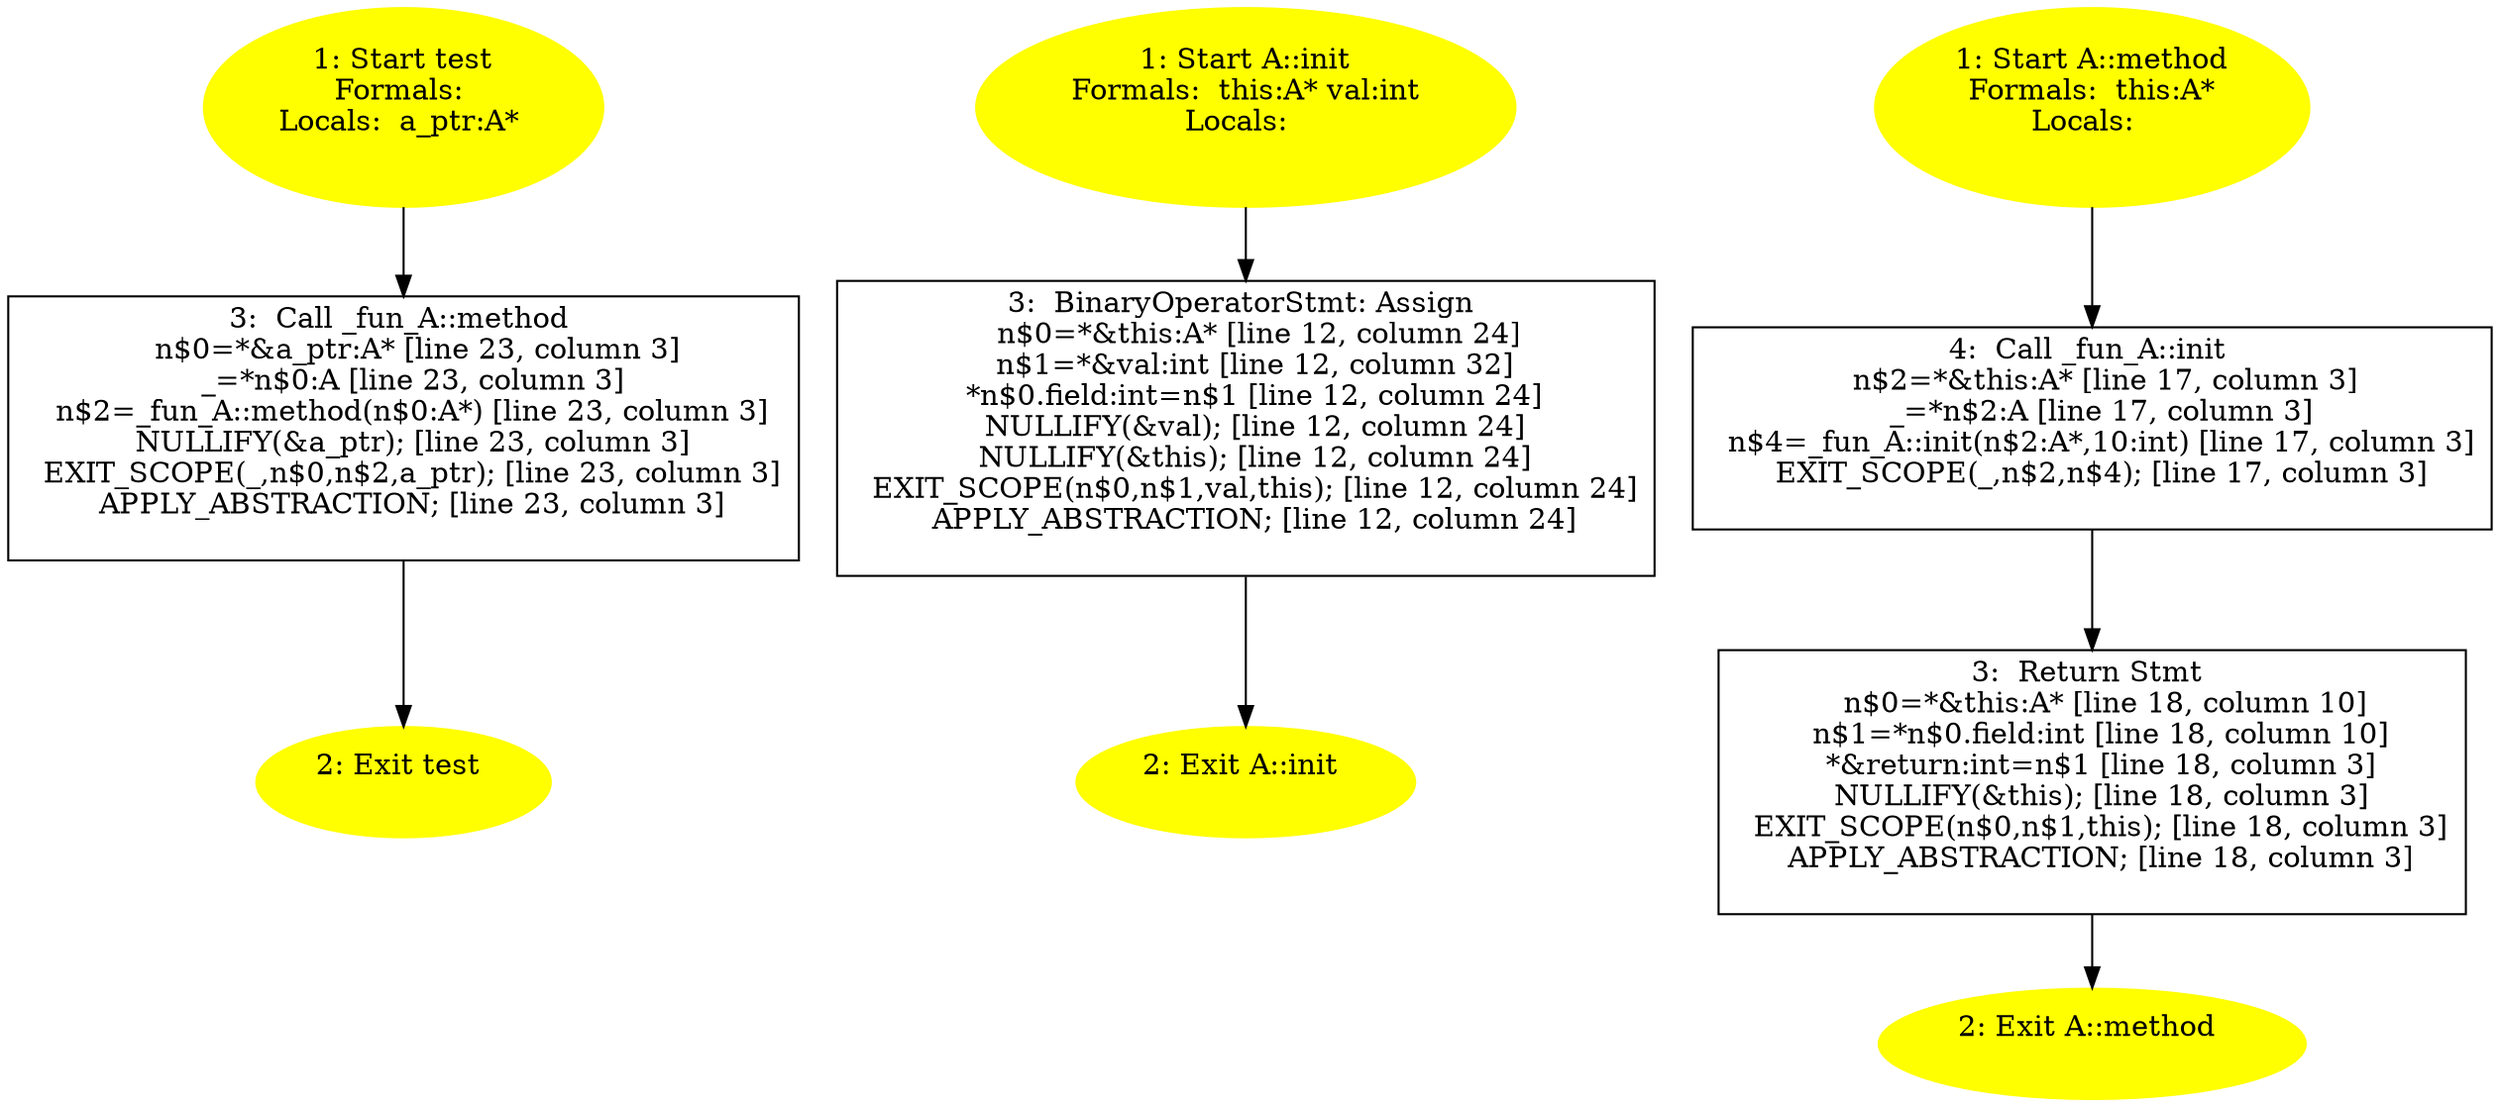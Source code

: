 /* @generated */
digraph cfg {
"test#18241244337164948030.afc14f193ad97442f67ac7183be789bc_1" [label="1: Start test\nFormals: \nLocals:  a_ptr:A* \n  " color=yellow style=filled]
	

	 "test#18241244337164948030.afc14f193ad97442f67ac7183be789bc_1" -> "test#18241244337164948030.afc14f193ad97442f67ac7183be789bc_3" ;
"test#18241244337164948030.afc14f193ad97442f67ac7183be789bc_2" [label="2: Exit test \n  " color=yellow style=filled]
	

"test#18241244337164948030.afc14f193ad97442f67ac7183be789bc_3" [label="3:  Call _fun_A::method \n   n$0=*&a_ptr:A* [line 23, column 3]\n  _=*n$0:A [line 23, column 3]\n  n$2=_fun_A::method(n$0:A*) [line 23, column 3]\n  NULLIFY(&a_ptr); [line 23, column 3]\n  EXIT_SCOPE(_,n$0,n$2,a_ptr); [line 23, column 3]\n  APPLY_ABSTRACTION; [line 23, column 3]\n " shape="box"]
	

	 "test#18241244337164948030.afc14f193ad97442f67ac7183be789bc_3" -> "test#18241244337164948030.afc14f193ad97442f67ac7183be789bc_2" ;
"init#A#(11888841587519675340).79bf6a1702f6a90708acc2d560532750_1" [label="1: Start A::init\nFormals:  this:A* val:int\nLocals:  \n  " color=yellow style=filled]
	

	 "init#A#(11888841587519675340).79bf6a1702f6a90708acc2d560532750_1" -> "init#A#(11888841587519675340).79bf6a1702f6a90708acc2d560532750_3" ;
"init#A#(11888841587519675340).79bf6a1702f6a90708acc2d560532750_2" [label="2: Exit A::init \n  " color=yellow style=filled]
	

"init#A#(11888841587519675340).79bf6a1702f6a90708acc2d560532750_3" [label="3:  BinaryOperatorStmt: Assign \n   n$0=*&this:A* [line 12, column 24]\n  n$1=*&val:int [line 12, column 32]\n  *n$0.field:int=n$1 [line 12, column 24]\n  NULLIFY(&val); [line 12, column 24]\n  NULLIFY(&this); [line 12, column 24]\n  EXIT_SCOPE(n$0,n$1,val,this); [line 12, column 24]\n  APPLY_ABSTRACTION; [line 12, column 24]\n " shape="box"]
	

	 "init#A#(11888841587519675340).79bf6a1702f6a90708acc2d560532750_3" -> "init#A#(11888841587519675340).79bf6a1702f6a90708acc2d560532750_2" ;
"method#A#(5340410962252776012).be8cb65bc6e38d687825fbc80265a66c_1" [label="1: Start A::method\nFormals:  this:A*\nLocals:  \n  " color=yellow style=filled]
	

	 "method#A#(5340410962252776012).be8cb65bc6e38d687825fbc80265a66c_1" -> "method#A#(5340410962252776012).be8cb65bc6e38d687825fbc80265a66c_4" ;
"method#A#(5340410962252776012).be8cb65bc6e38d687825fbc80265a66c_2" [label="2: Exit A::method \n  " color=yellow style=filled]
	

"method#A#(5340410962252776012).be8cb65bc6e38d687825fbc80265a66c_3" [label="3:  Return Stmt \n   n$0=*&this:A* [line 18, column 10]\n  n$1=*n$0.field:int [line 18, column 10]\n  *&return:int=n$1 [line 18, column 3]\n  NULLIFY(&this); [line 18, column 3]\n  EXIT_SCOPE(n$0,n$1,this); [line 18, column 3]\n  APPLY_ABSTRACTION; [line 18, column 3]\n " shape="box"]
	

	 "method#A#(5340410962252776012).be8cb65bc6e38d687825fbc80265a66c_3" -> "method#A#(5340410962252776012).be8cb65bc6e38d687825fbc80265a66c_2" ;
"method#A#(5340410962252776012).be8cb65bc6e38d687825fbc80265a66c_4" [label="4:  Call _fun_A::init \n   n$2=*&this:A* [line 17, column 3]\n  _=*n$2:A [line 17, column 3]\n  n$4=_fun_A::init(n$2:A*,10:int) [line 17, column 3]\n  EXIT_SCOPE(_,n$2,n$4); [line 17, column 3]\n " shape="box"]
	

	 "method#A#(5340410962252776012).be8cb65bc6e38d687825fbc80265a66c_4" -> "method#A#(5340410962252776012).be8cb65bc6e38d687825fbc80265a66c_3" ;
}
